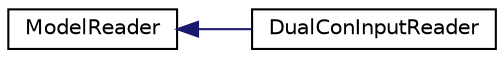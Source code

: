 digraph G
{
  edge [fontname="Helvetica",fontsize="10",labelfontname="Helvetica",labelfontsize="10"];
  node [fontname="Helvetica",fontsize="10",shape=record];
  rankdir=LR;
  Node1 [label="ModelReader",height=0.2,width=0.4,color="black", fillcolor="white", style="filled",URL="$d5/d15/classModelReader.html"];
  Node1 -> Node2 [dir=back,color="midnightblue",fontsize="10",style="solid",fontname="Helvetica"];
  Node2 [label="DualConInputReader",height=0.2,width=0.4,color="black", fillcolor="white", style="filled",URL="$df/dfa/classDualConInputReader.html"];
}
